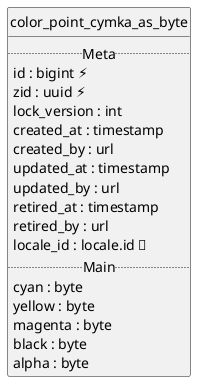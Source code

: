 @startuml uml
skinparam monochrome true
skinparam linetype ortho
hide circle

entity color_point_cymka_as_byte {
  .. Meta ..
  id : bigint ⚡
  zid : uuid ⚡
  lock_version : int
  created_at : timestamp
  created_by : url
  updated_at : timestamp
  updated_by : url
  retired_at : timestamp
  retired_by : url
  locale_id : locale.id 🔑
  .. Main ..
  cyan : byte
  yellow : byte
  magenta : byte
  black : byte
  alpha : byte
}

@enduml
